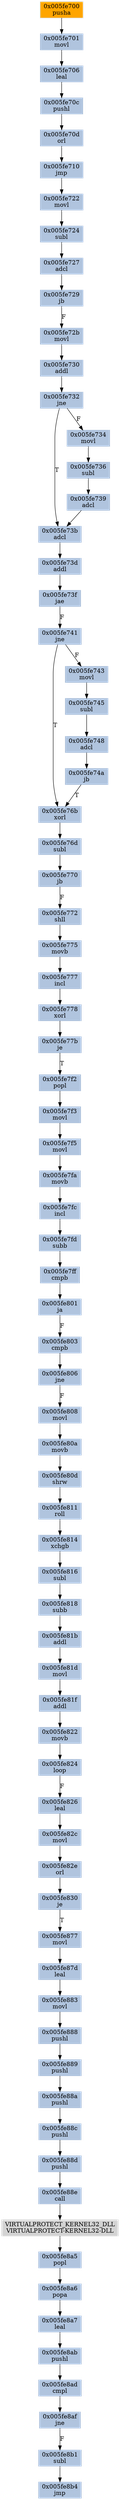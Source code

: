 strict digraph G {
	graph [bgcolor=transparent,
		name=G
	];
	node [color=lightsteelblue,
		fillcolor=lightsteelblue,
		shape=rectangle,
		style=filled
	];
	"0x005fe775"	[label="0x005fe775
movb"];
	"0x005fe777"	[label="0x005fe777
incl"];
	"0x005fe775" -> "0x005fe777"	[color="#000000"];
	"0x005fe732"	[label="0x005fe732
jne"];
	"0x005fe73b"	[label="0x005fe73b
adcl"];
	"0x005fe732" -> "0x005fe73b"	[color="#000000",
		label=T];
	"0x005fe734"	[label="0x005fe734
movl"];
	"0x005fe732" -> "0x005fe734"	[color="#000000",
		label=F];
	"0x005fe730"	[label="0x005fe730
addl"];
	"0x005fe730" -> "0x005fe732"	[color="#000000"];
	"0x005fe816"	[label="0x005fe816
subl"];
	"0x005fe818"	[label="0x005fe818
subb"];
	"0x005fe816" -> "0x005fe818"	[color="#000000"];
	"0x005fe801"	[label="0x005fe801
ja"];
	"0x005fe803"	[label="0x005fe803
cmpb"];
	"0x005fe801" -> "0x005fe803"	[color="#000000",
		label=F];
	"0x005fe81b"	[label="0x005fe81b
addl"];
	"0x005fe818" -> "0x005fe81b"	[color="#000000"];
	"0x005fe80a"	[label="0x005fe80a
movb"];
	"0x005fe80d"	[label="0x005fe80d
shrw"];
	"0x005fe80a" -> "0x005fe80d"	[color="#000000"];
	"0x005fe7fa"	[label="0x005fe7fa
movb"];
	"0x005fe7fc"	[label="0x005fe7fc
incl"];
	"0x005fe7fa" -> "0x005fe7fc"	[color="#000000"];
	"0x005fe741"	[label="0x005fe741
jne"];
	"0x005fe76b"	[label="0x005fe76b
xorl"];
	"0x005fe741" -> "0x005fe76b"	[color="#000000",
		label=T];
	"0x005fe743"	[label="0x005fe743
movl"];
	"0x005fe741" -> "0x005fe743"	[color="#000000",
		label=F];
	"0x005fe88e"	[label="0x005fe88e
call"];
	VIRTUALPROTECT_KERNEL32_DLL	[color=lightgrey,
		fillcolor=lightgrey,
		label="VIRTUALPROTECT_KERNEL32_DLL
VIRTUALPROTECT-KERNEL32-DLL"];
	"0x005fe88e" -> VIRTUALPROTECT_KERNEL32_DLL	[color="#000000"];
	"0x005fe877"	[label="0x005fe877
movl"];
	"0x005fe87d"	[label="0x005fe87d
leal"];
	"0x005fe877" -> "0x005fe87d"	[color="#000000"];
	"0x005fe806"	[label="0x005fe806
jne"];
	"0x005fe803" -> "0x005fe806"	[color="#000000"];
	"0x005fe76d"	[label="0x005fe76d
subl"];
	"0x005fe770"	[label="0x005fe770
jb"];
	"0x005fe76d" -> "0x005fe770"	[color="#000000"];
	"0x005fe77b"	[label="0x005fe77b
je"];
	"0x005fe7f2"	[label="0x005fe7f2
popl"];
	"0x005fe77b" -> "0x005fe7f2"	[color="#000000",
		label=T];
	"0x005fe748"	[label="0x005fe748
adcl"];
	"0x005fe74a"	[label="0x005fe74a
jb"];
	"0x005fe748" -> "0x005fe74a"	[color="#000000"];
	"0x005fe88a"	[label="0x005fe88a
pushl"];
	"0x005fe88c"	[label="0x005fe88c
pushl"];
	"0x005fe88a" -> "0x005fe88c"	[color="#000000"];
	"0x005fe81d"	[label="0x005fe81d
movl"];
	"0x005fe81b" -> "0x005fe81d"	[color="#000000"];
	"0x005fe7f5"	[label="0x005fe7f5
movl"];
	"0x005fe7f5" -> "0x005fe7fa"	[color="#000000"];
	"0x005fe710"	[label="0x005fe710
jmp"];
	"0x005fe722"	[label="0x005fe722
movl"];
	"0x005fe710" -> "0x005fe722"	[color="#000000"];
	"0x005fe822"	[label="0x005fe822
movb"];
	"0x005fe824"	[label="0x005fe824
loop"];
	"0x005fe822" -> "0x005fe824"	[color="#000000"];
	"0x005fe745"	[label="0x005fe745
subl"];
	"0x005fe745" -> "0x005fe748"	[color="#000000"];
	"0x005fe826"	[label="0x005fe826
leal"];
	"0x005fe82c"	[label="0x005fe82c
movl"];
	"0x005fe826" -> "0x005fe82c"	[color="#000000"];
	"0x005fe74a" -> "0x005fe76b"	[color="#000000",
		label=T];
	"0x005fe888"	[label="0x005fe888
pushl"];
	"0x005fe889"	[label="0x005fe889
pushl"];
	"0x005fe888" -> "0x005fe889"	[color="#000000"];
	"0x005fe772"	[label="0x005fe772
shll"];
	"0x005fe770" -> "0x005fe772"	[color="#000000",
		label=F];
	"0x005fe7f3"	[label="0x005fe7f3
movl"];
	"0x005fe7f2" -> "0x005fe7f3"	[color="#000000"];
	"0x005fe76b" -> "0x005fe76d"	[color="#000000"];
	"0x005fe82e"	[label="0x005fe82e
orl"];
	"0x005fe830"	[label="0x005fe830
je"];
	"0x005fe82e" -> "0x005fe830"	[color="#000000"];
	"0x005fe73f"	[label="0x005fe73f
jae"];
	"0x005fe73f" -> "0x005fe741"	[color="#000000",
		label=F];
	"0x005fe8a5"	[label="0x005fe8a5
popl"];
	"0x005fe8a6"	[label="0x005fe8a6
popa"];
	"0x005fe8a5" -> "0x005fe8a6"	[color="#000000"];
	"0x005fe830" -> "0x005fe877"	[color="#000000",
		label=T];
	VIRTUALPROTECT_KERNEL32_DLL -> "0x005fe8a5"	[color="#000000"];
	"0x005fe73d"	[label="0x005fe73d
addl"];
	"0x005fe73b" -> "0x005fe73d"	[color="#000000"];
	"0x005fe73d" -> "0x005fe73f"	[color="#000000"];
	"0x005fe739"	[label="0x005fe739
adcl"];
	"0x005fe739" -> "0x005fe73b"	[color="#000000"];
	"0x005fe8af"	[label="0x005fe8af
jne"];
	"0x005fe8b1"	[label="0x005fe8b1
subl"];
	"0x005fe8af" -> "0x005fe8b1"	[color="#000000",
		label=F];
	"0x005fe8a7"	[label="0x005fe8a7
leal"];
	"0x005fe8a6" -> "0x005fe8a7"	[color="#000000"];
	"0x005fe7f3" -> "0x005fe7f5"	[color="#000000"];
	"0x005fe724"	[label="0x005fe724
subl"];
	"0x005fe722" -> "0x005fe724"	[color="#000000"];
	"0x005fe808"	[label="0x005fe808
movl"];
	"0x005fe806" -> "0x005fe808"	[color="#000000",
		label=F];
	"0x005fe7fd"	[label="0x005fe7fd
subb"];
	"0x005fe7ff"	[label="0x005fe7ff
cmpb"];
	"0x005fe7fd" -> "0x005fe7ff"	[color="#000000"];
	"0x005fe736"	[label="0x005fe736
subl"];
	"0x005fe734" -> "0x005fe736"	[color="#000000"];
	"0x005fe8ad"	[label="0x005fe8ad
cmpl"];
	"0x005fe8ad" -> "0x005fe8af"	[color="#000000"];
	"0x005fe8b4"	[label="0x005fe8b4
jmp"];
	"0x005fe8b1" -> "0x005fe8b4"	[color="#000000"];
	"0x005fe7ff" -> "0x005fe801"	[color="#000000"];
	"0x005fe8ab"	[label="0x005fe8ab
pushl"];
	"0x005fe8ab" -> "0x005fe8ad"	[color="#000000"];
	"0x005fe72b"	[label="0x005fe72b
movl"];
	"0x005fe72b" -> "0x005fe730"	[color="#000000"];
	"0x005fe729"	[label="0x005fe729
jb"];
	"0x005fe729" -> "0x005fe72b"	[color="#000000",
		label=F];
	"0x005fe701"	[label="0x005fe701
movl"];
	"0x005fe706"	[label="0x005fe706
leal"];
	"0x005fe701" -> "0x005fe706"	[color="#000000"];
	"0x005fe700"	[color=lightgrey,
		fillcolor=orange,
		label="0x005fe700
pusha"];
	"0x005fe700" -> "0x005fe701"	[color="#000000"];
	"0x005fe778"	[label="0x005fe778
xorl"];
	"0x005fe777" -> "0x005fe778"	[color="#000000"];
	"0x005fe81f"	[label="0x005fe81f
addl"];
	"0x005fe81f" -> "0x005fe822"	[color="#000000"];
	"0x005fe883"	[label="0x005fe883
movl"];
	"0x005fe87d" -> "0x005fe883"	[color="#000000"];
	"0x005fe808" -> "0x005fe80a"	[color="#000000"];
	"0x005fe70d"	[label="0x005fe70d
orl"];
	"0x005fe70d" -> "0x005fe710"	[color="#000000"];
	"0x005fe883" -> "0x005fe888"	[color="#000000"];
	"0x005fe70c"	[label="0x005fe70c
pushl"];
	"0x005fe70c" -> "0x005fe70d"	[color="#000000"];
	"0x005fe811"	[label="0x005fe811
roll"];
	"0x005fe80d" -> "0x005fe811"	[color="#000000"];
	"0x005fe706" -> "0x005fe70c"	[color="#000000"];
	"0x005fe743" -> "0x005fe745"	[color="#000000"];
	"0x005fe7fc" -> "0x005fe7fd"	[color="#000000"];
	"0x005fe814"	[label="0x005fe814
xchgb"];
	"0x005fe814" -> "0x005fe816"	[color="#000000"];
	"0x005fe889" -> "0x005fe88a"	[color="#000000"];
	"0x005fe727"	[label="0x005fe727
adcl"];
	"0x005fe727" -> "0x005fe729"	[color="#000000"];
	"0x005fe82c" -> "0x005fe82e"	[color="#000000"];
	"0x005fe811" -> "0x005fe814"	[color="#000000"];
	"0x005fe724" -> "0x005fe727"	[color="#000000"];
	"0x005fe778" -> "0x005fe77b"	[color="#000000"];
	"0x005fe88d"	[label="0x005fe88d
pushl"];
	"0x005fe88c" -> "0x005fe88d"	[color="#000000"];
	"0x005fe88d" -> "0x005fe88e"	[color="#000000"];
	"0x005fe81d" -> "0x005fe81f"	[color="#000000"];
	"0x005fe8a7" -> "0x005fe8ab"	[color="#000000"];
	"0x005fe824" -> "0x005fe826"	[color="#000000",
		label=F];
	"0x005fe772" -> "0x005fe775"	[color="#000000"];
	"0x005fe736" -> "0x005fe739"	[color="#000000"];
}
